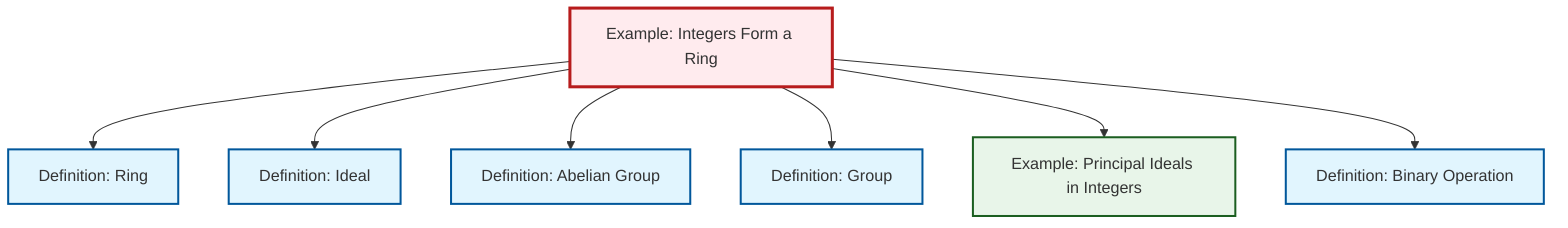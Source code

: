 graph TD
    classDef definition fill:#e1f5fe,stroke:#01579b,stroke-width:2px
    classDef theorem fill:#f3e5f5,stroke:#4a148c,stroke-width:2px
    classDef axiom fill:#fff3e0,stroke:#e65100,stroke-width:2px
    classDef example fill:#e8f5e9,stroke:#1b5e20,stroke-width:2px
    classDef current fill:#ffebee,stroke:#b71c1c,stroke-width:3px
    def-binary-operation["Definition: Binary Operation"]:::definition
    def-ring["Definition: Ring"]:::definition
    def-ideal["Definition: Ideal"]:::definition
    def-abelian-group["Definition: Abelian Group"]:::definition
    ex-principal-ideal["Example: Principal Ideals in Integers"]:::example
    def-group["Definition: Group"]:::definition
    ex-integers-ring["Example: Integers Form a Ring"]:::example
    ex-integers-ring --> def-ring
    ex-integers-ring --> def-ideal
    ex-integers-ring --> def-abelian-group
    ex-integers-ring --> def-group
    ex-integers-ring --> ex-principal-ideal
    ex-integers-ring --> def-binary-operation
    class ex-integers-ring current